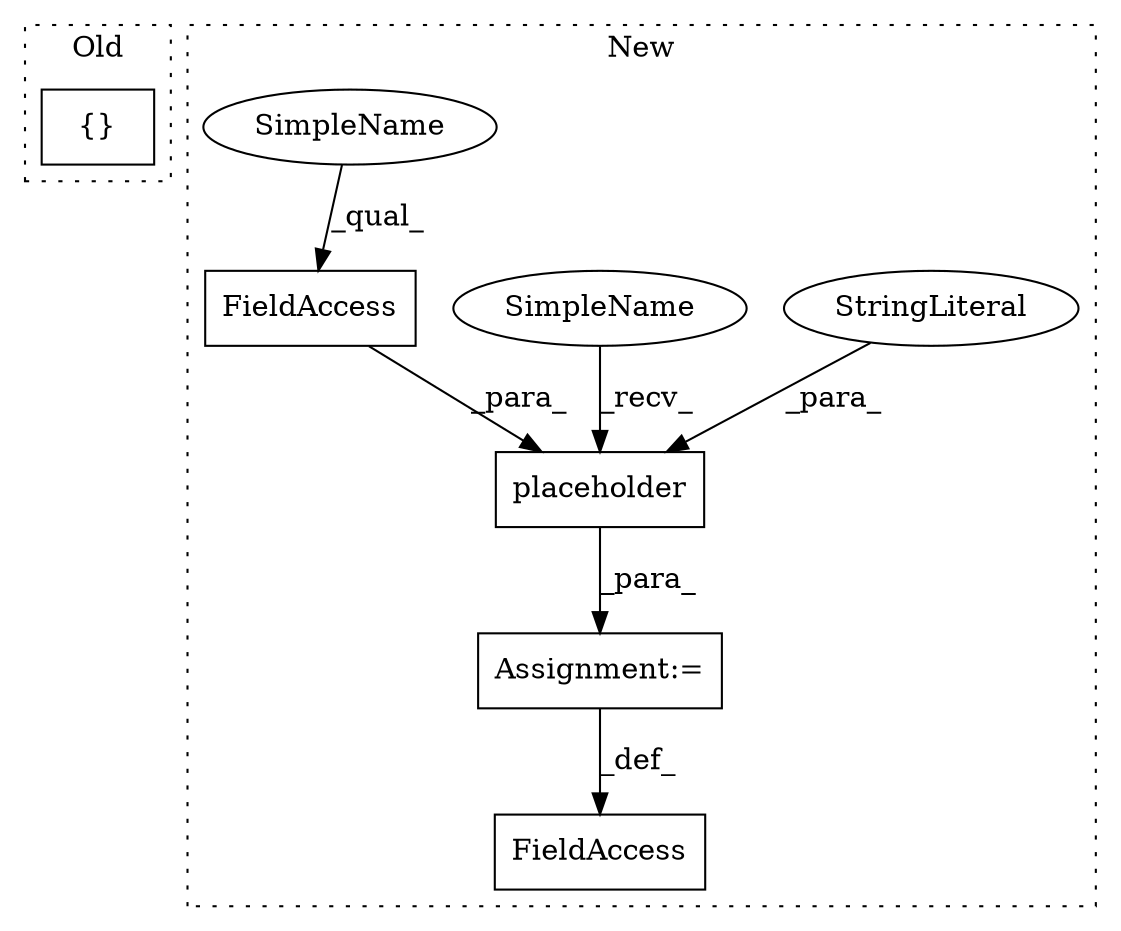 digraph G {
subgraph cluster0 {
1 [label="{}" a="4" s="1678,1692" l="1,1" shape="box"];
label = "Old";
style="dotted";
}
subgraph cluster1 {
2 [label="placeholder" a="32" s="1827,1872" l="12,1" shape="box"];
3 [label="FieldAccess" a="22" s="1839" l="16" shape="box"];
4 [label="StringLiteral" a="45" s="1861" l="11" shape="ellipse"];
5 [label="Assignment:=" a="7" s="1815" l="1" shape="box"];
6 [label="FieldAccess" a="22" s="1797" l="18" shape="box"];
7 [label="SimpleName" a="42" s="1816" l="10" shape="ellipse"];
8 [label="SimpleName" a="42" s="1839" l="10" shape="ellipse"];
label = "New";
style="dotted";
}
2 -> 5 [label="_para_"];
3 -> 2 [label="_para_"];
4 -> 2 [label="_para_"];
5 -> 6 [label="_def_"];
7 -> 2 [label="_recv_"];
8 -> 3 [label="_qual_"];
}